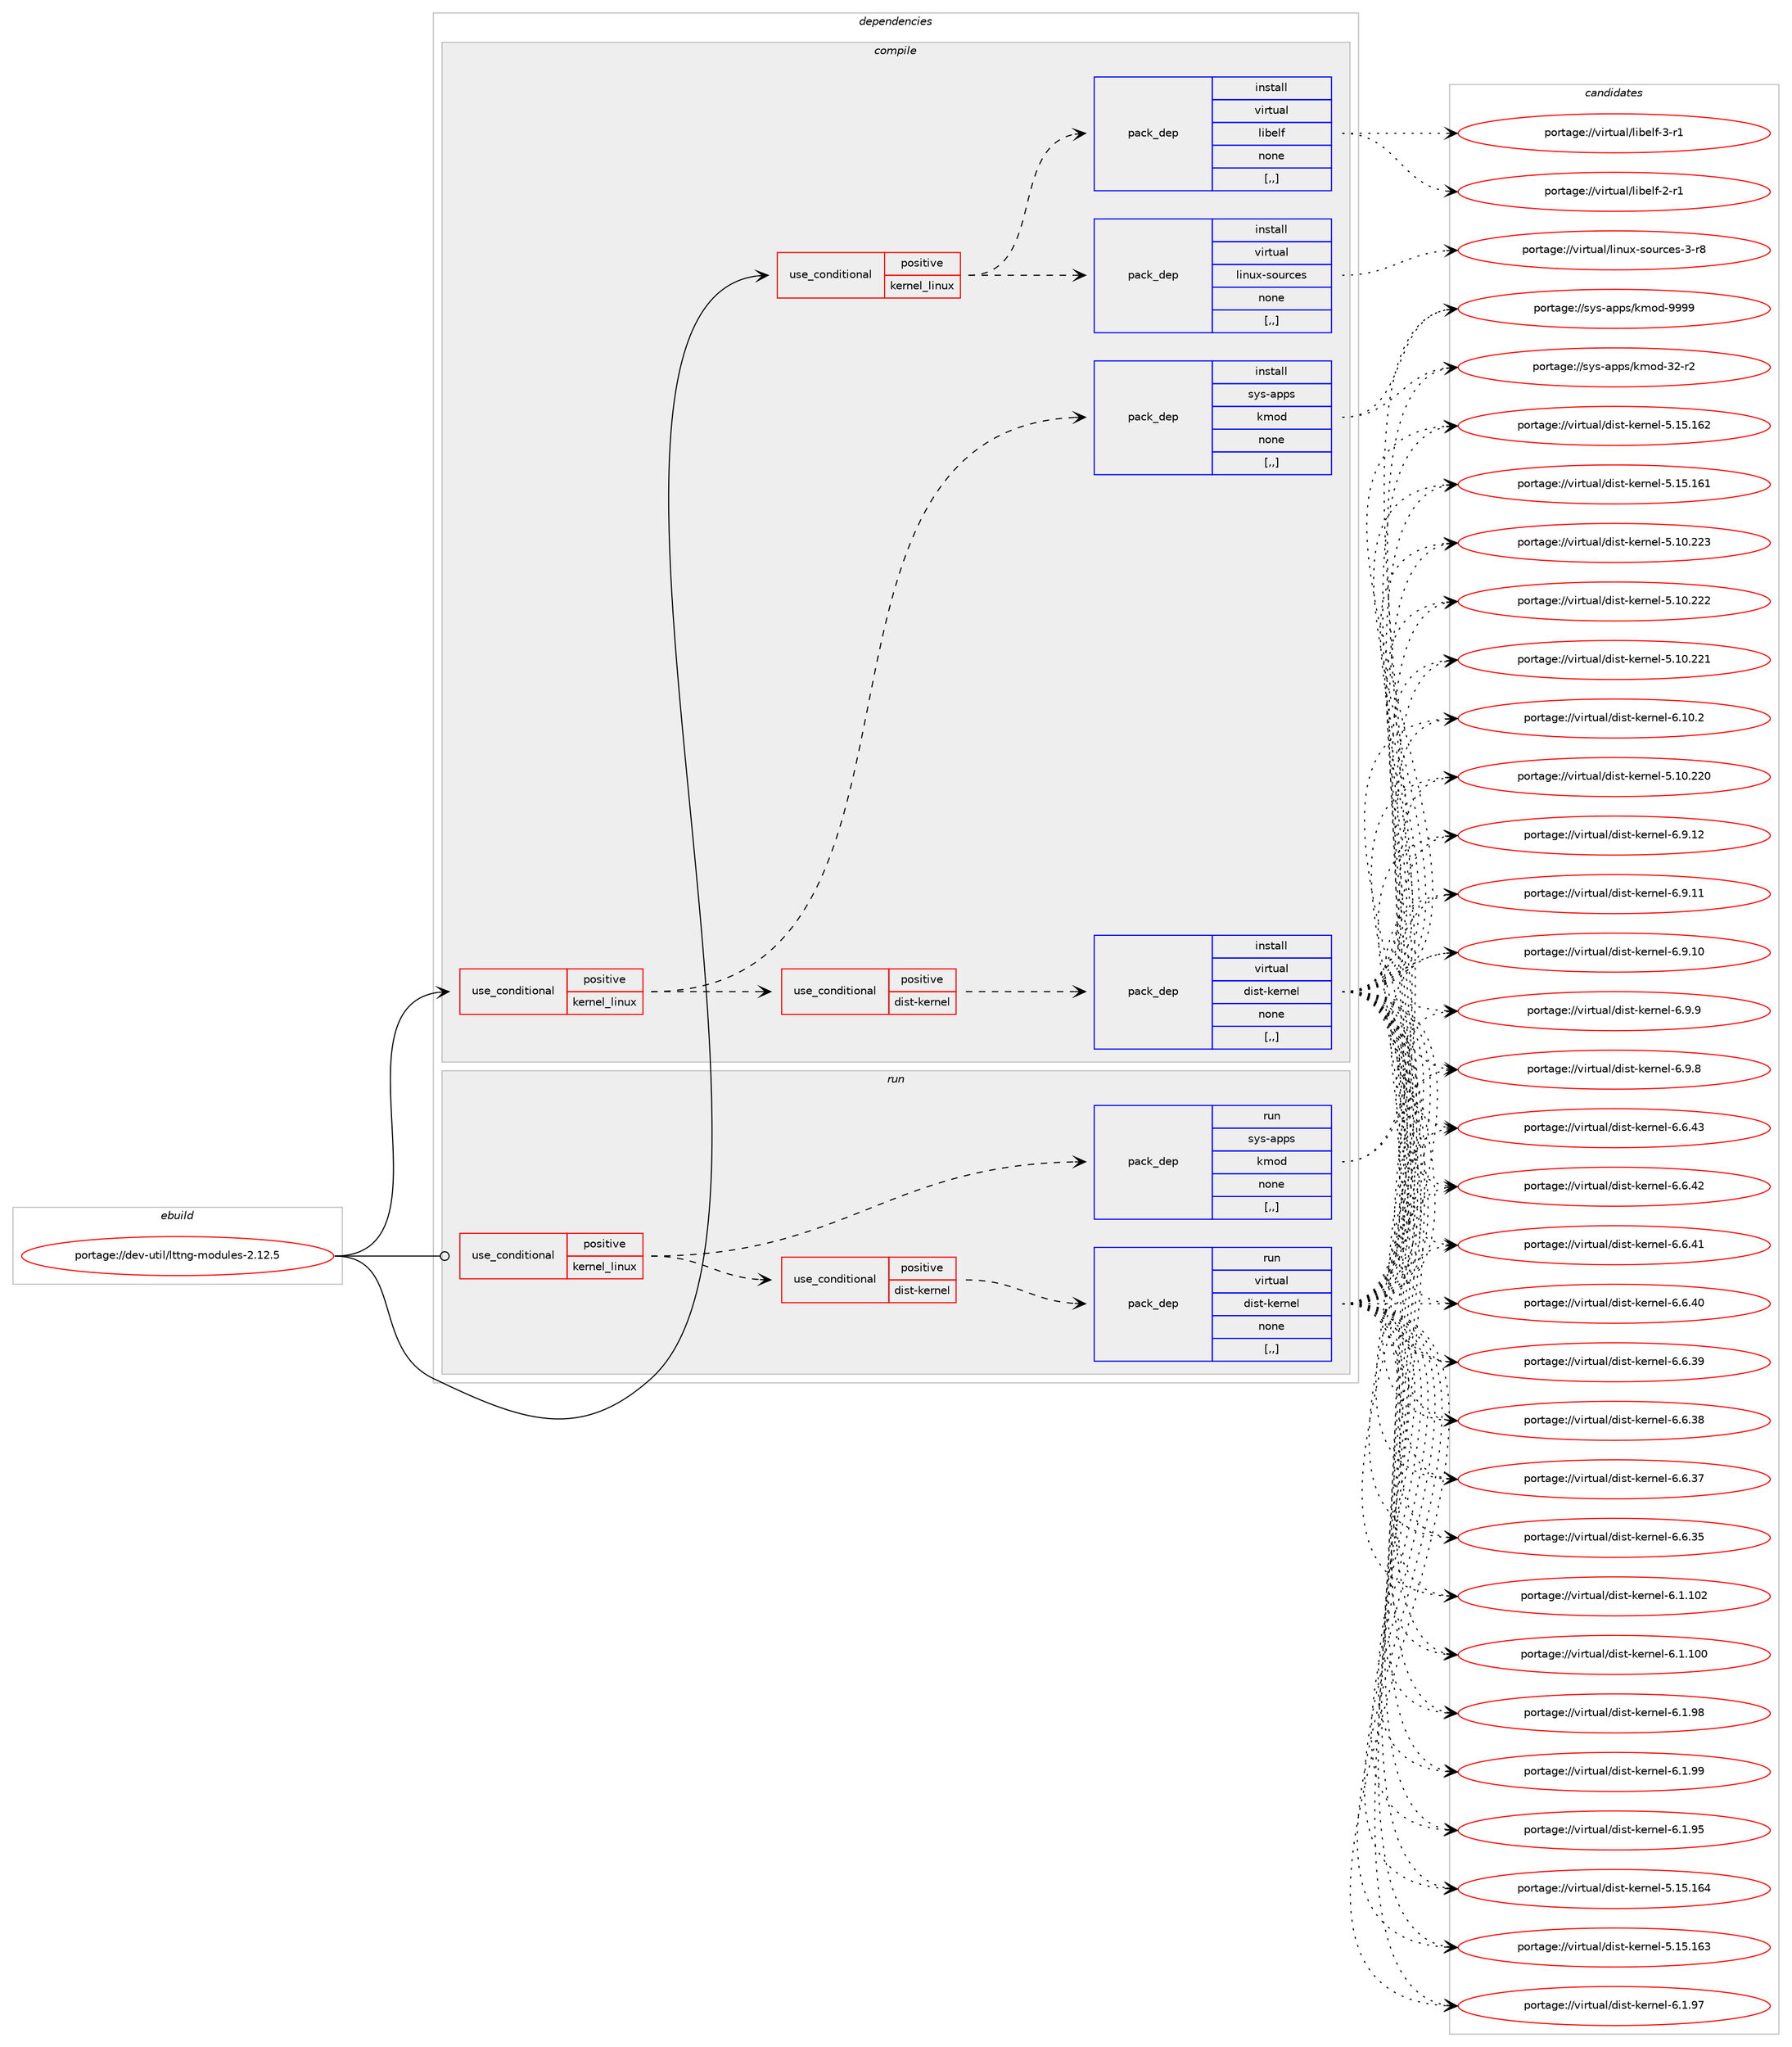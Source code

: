 digraph prolog {

# *************
# Graph options
# *************

newrank=true;
concentrate=true;
compound=true;
graph [rankdir=LR,fontname=Helvetica,fontsize=10,ranksep=1.5];#, ranksep=2.5, nodesep=0.2];
edge  [arrowhead=vee];
node  [fontname=Helvetica,fontsize=10];

# **********
# The ebuild
# **********

subgraph cluster_leftcol {
color=gray;
label=<<i>ebuild</i>>;
id [label="portage://dev-util/lttng-modules-2.12.5", color=red, width=4, href="../dev-util/lttng-modules-2.12.5.svg"];
}

# ****************
# The dependencies
# ****************

subgraph cluster_midcol {
color=gray;
label=<<i>dependencies</i>>;
subgraph cluster_compile {
fillcolor="#eeeeee";
style=filled;
label=<<i>compile</i>>;
subgraph cond60861 {
dependency216504 [label=<<TABLE BORDER="0" CELLBORDER="1" CELLSPACING="0" CELLPADDING="4"><TR><TD ROWSPAN="3" CELLPADDING="10">use_conditional</TD></TR><TR><TD>positive</TD></TR><TR><TD>kernel_linux</TD></TR></TABLE>>, shape=none, color=red];
subgraph pack154210 {
dependency216505 [label=<<TABLE BORDER="0" CELLBORDER="1" CELLSPACING="0" CELLPADDING="4" WIDTH="220"><TR><TD ROWSPAN="6" CELLPADDING="30">pack_dep</TD></TR><TR><TD WIDTH="110">install</TD></TR><TR><TD>sys-apps</TD></TR><TR><TD>kmod</TD></TR><TR><TD>none</TD></TR><TR><TD>[,,]</TD></TR></TABLE>>, shape=none, color=blue];
}
dependency216504:e -> dependency216505:w [weight=20,style="dashed",arrowhead="vee"];
subgraph cond60862 {
dependency216506 [label=<<TABLE BORDER="0" CELLBORDER="1" CELLSPACING="0" CELLPADDING="4"><TR><TD ROWSPAN="3" CELLPADDING="10">use_conditional</TD></TR><TR><TD>positive</TD></TR><TR><TD>dist-kernel</TD></TR></TABLE>>, shape=none, color=red];
subgraph pack154211 {
dependency216507 [label=<<TABLE BORDER="0" CELLBORDER="1" CELLSPACING="0" CELLPADDING="4" WIDTH="220"><TR><TD ROWSPAN="6" CELLPADDING="30">pack_dep</TD></TR><TR><TD WIDTH="110">install</TD></TR><TR><TD>virtual</TD></TR><TR><TD>dist-kernel</TD></TR><TR><TD>none</TD></TR><TR><TD>[,,]</TD></TR></TABLE>>, shape=none, color=blue];
}
dependency216506:e -> dependency216507:w [weight=20,style="dashed",arrowhead="vee"];
}
dependency216504:e -> dependency216506:w [weight=20,style="dashed",arrowhead="vee"];
}
id:e -> dependency216504:w [weight=20,style="solid",arrowhead="vee"];
subgraph cond60863 {
dependency216508 [label=<<TABLE BORDER="0" CELLBORDER="1" CELLSPACING="0" CELLPADDING="4"><TR><TD ROWSPAN="3" CELLPADDING="10">use_conditional</TD></TR><TR><TD>positive</TD></TR><TR><TD>kernel_linux</TD></TR></TABLE>>, shape=none, color=red];
subgraph pack154212 {
dependency216509 [label=<<TABLE BORDER="0" CELLBORDER="1" CELLSPACING="0" CELLPADDING="4" WIDTH="220"><TR><TD ROWSPAN="6" CELLPADDING="30">pack_dep</TD></TR><TR><TD WIDTH="110">install</TD></TR><TR><TD>virtual</TD></TR><TR><TD>linux-sources</TD></TR><TR><TD>none</TD></TR><TR><TD>[,,]</TD></TR></TABLE>>, shape=none, color=blue];
}
dependency216508:e -> dependency216509:w [weight=20,style="dashed",arrowhead="vee"];
subgraph pack154213 {
dependency216510 [label=<<TABLE BORDER="0" CELLBORDER="1" CELLSPACING="0" CELLPADDING="4" WIDTH="220"><TR><TD ROWSPAN="6" CELLPADDING="30">pack_dep</TD></TR><TR><TD WIDTH="110">install</TD></TR><TR><TD>virtual</TD></TR><TR><TD>libelf</TD></TR><TR><TD>none</TD></TR><TR><TD>[,,]</TD></TR></TABLE>>, shape=none, color=blue];
}
dependency216508:e -> dependency216510:w [weight=20,style="dashed",arrowhead="vee"];
}
id:e -> dependency216508:w [weight=20,style="solid",arrowhead="vee"];
}
subgraph cluster_compileandrun {
fillcolor="#eeeeee";
style=filled;
label=<<i>compile and run</i>>;
}
subgraph cluster_run {
fillcolor="#eeeeee";
style=filled;
label=<<i>run</i>>;
subgraph cond60864 {
dependency216511 [label=<<TABLE BORDER="0" CELLBORDER="1" CELLSPACING="0" CELLPADDING="4"><TR><TD ROWSPAN="3" CELLPADDING="10">use_conditional</TD></TR><TR><TD>positive</TD></TR><TR><TD>kernel_linux</TD></TR></TABLE>>, shape=none, color=red];
subgraph pack154214 {
dependency216512 [label=<<TABLE BORDER="0" CELLBORDER="1" CELLSPACING="0" CELLPADDING="4" WIDTH="220"><TR><TD ROWSPAN="6" CELLPADDING="30">pack_dep</TD></TR><TR><TD WIDTH="110">run</TD></TR><TR><TD>sys-apps</TD></TR><TR><TD>kmod</TD></TR><TR><TD>none</TD></TR><TR><TD>[,,]</TD></TR></TABLE>>, shape=none, color=blue];
}
dependency216511:e -> dependency216512:w [weight=20,style="dashed",arrowhead="vee"];
subgraph cond60865 {
dependency216513 [label=<<TABLE BORDER="0" CELLBORDER="1" CELLSPACING="0" CELLPADDING="4"><TR><TD ROWSPAN="3" CELLPADDING="10">use_conditional</TD></TR><TR><TD>positive</TD></TR><TR><TD>dist-kernel</TD></TR></TABLE>>, shape=none, color=red];
subgraph pack154215 {
dependency216514 [label=<<TABLE BORDER="0" CELLBORDER="1" CELLSPACING="0" CELLPADDING="4" WIDTH="220"><TR><TD ROWSPAN="6" CELLPADDING="30">pack_dep</TD></TR><TR><TD WIDTH="110">run</TD></TR><TR><TD>virtual</TD></TR><TR><TD>dist-kernel</TD></TR><TR><TD>none</TD></TR><TR><TD>[,,]</TD></TR></TABLE>>, shape=none, color=blue];
}
dependency216513:e -> dependency216514:w [weight=20,style="dashed",arrowhead="vee"];
}
dependency216511:e -> dependency216513:w [weight=20,style="dashed",arrowhead="vee"];
}
id:e -> dependency216511:w [weight=20,style="solid",arrowhead="odot"];
}
}

# **************
# The candidates
# **************

subgraph cluster_choices {
rank=same;
color=gray;
label=<<i>candidates</i>>;

subgraph choice154210 {
color=black;
nodesep=1;
choice1151211154597112112115471071091111004557575757 [label="portage://sys-apps/kmod-9999", color=red, width=4,href="../sys-apps/kmod-9999.svg"];
choice1151211154597112112115471071091111004551504511450 [label="portage://sys-apps/kmod-32-r2", color=red, width=4,href="../sys-apps/kmod-32-r2.svg"];
dependency216505:e -> choice1151211154597112112115471071091111004557575757:w [style=dotted,weight="100"];
dependency216505:e -> choice1151211154597112112115471071091111004551504511450:w [style=dotted,weight="100"];
}
subgraph choice154211 {
color=black;
nodesep=1;
choice11810511411611797108471001051151164510710111411010110845544649484650 [label="portage://virtual/dist-kernel-6.10.2", color=red, width=4,href="../virtual/dist-kernel-6.10.2.svg"];
choice11810511411611797108471001051151164510710111411010110845544657464950 [label="portage://virtual/dist-kernel-6.9.12", color=red, width=4,href="../virtual/dist-kernel-6.9.12.svg"];
choice11810511411611797108471001051151164510710111411010110845544657464949 [label="portage://virtual/dist-kernel-6.9.11", color=red, width=4,href="../virtual/dist-kernel-6.9.11.svg"];
choice11810511411611797108471001051151164510710111411010110845544657464948 [label="portage://virtual/dist-kernel-6.9.10", color=red, width=4,href="../virtual/dist-kernel-6.9.10.svg"];
choice118105114116117971084710010511511645107101114110101108455446574657 [label="portage://virtual/dist-kernel-6.9.9", color=red, width=4,href="../virtual/dist-kernel-6.9.9.svg"];
choice118105114116117971084710010511511645107101114110101108455446574656 [label="portage://virtual/dist-kernel-6.9.8", color=red, width=4,href="../virtual/dist-kernel-6.9.8.svg"];
choice11810511411611797108471001051151164510710111411010110845544654465251 [label="portage://virtual/dist-kernel-6.6.43", color=red, width=4,href="../virtual/dist-kernel-6.6.43.svg"];
choice11810511411611797108471001051151164510710111411010110845544654465250 [label="portage://virtual/dist-kernel-6.6.42", color=red, width=4,href="../virtual/dist-kernel-6.6.42.svg"];
choice11810511411611797108471001051151164510710111411010110845544654465249 [label="portage://virtual/dist-kernel-6.6.41", color=red, width=4,href="../virtual/dist-kernel-6.6.41.svg"];
choice11810511411611797108471001051151164510710111411010110845544654465248 [label="portage://virtual/dist-kernel-6.6.40", color=red, width=4,href="../virtual/dist-kernel-6.6.40.svg"];
choice11810511411611797108471001051151164510710111411010110845544654465157 [label="portage://virtual/dist-kernel-6.6.39", color=red, width=4,href="../virtual/dist-kernel-6.6.39.svg"];
choice11810511411611797108471001051151164510710111411010110845544654465156 [label="portage://virtual/dist-kernel-6.6.38", color=red, width=4,href="../virtual/dist-kernel-6.6.38.svg"];
choice11810511411611797108471001051151164510710111411010110845544654465155 [label="portage://virtual/dist-kernel-6.6.37", color=red, width=4,href="../virtual/dist-kernel-6.6.37.svg"];
choice11810511411611797108471001051151164510710111411010110845544654465153 [label="portage://virtual/dist-kernel-6.6.35", color=red, width=4,href="../virtual/dist-kernel-6.6.35.svg"];
choice1181051141161179710847100105115116451071011141101011084554464946494850 [label="portage://virtual/dist-kernel-6.1.102", color=red, width=4,href="../virtual/dist-kernel-6.1.102.svg"];
choice1181051141161179710847100105115116451071011141101011084554464946494848 [label="portage://virtual/dist-kernel-6.1.100", color=red, width=4,href="../virtual/dist-kernel-6.1.100.svg"];
choice11810511411611797108471001051151164510710111411010110845544649465757 [label="portage://virtual/dist-kernel-6.1.99", color=red, width=4,href="../virtual/dist-kernel-6.1.99.svg"];
choice11810511411611797108471001051151164510710111411010110845544649465756 [label="portage://virtual/dist-kernel-6.1.98", color=red, width=4,href="../virtual/dist-kernel-6.1.98.svg"];
choice11810511411611797108471001051151164510710111411010110845544649465755 [label="portage://virtual/dist-kernel-6.1.97", color=red, width=4,href="../virtual/dist-kernel-6.1.97.svg"];
choice11810511411611797108471001051151164510710111411010110845544649465753 [label="portage://virtual/dist-kernel-6.1.95", color=red, width=4,href="../virtual/dist-kernel-6.1.95.svg"];
choice118105114116117971084710010511511645107101114110101108455346495346495452 [label="portage://virtual/dist-kernel-5.15.164", color=red, width=4,href="../virtual/dist-kernel-5.15.164.svg"];
choice118105114116117971084710010511511645107101114110101108455346495346495451 [label="portage://virtual/dist-kernel-5.15.163", color=red, width=4,href="../virtual/dist-kernel-5.15.163.svg"];
choice118105114116117971084710010511511645107101114110101108455346495346495450 [label="portage://virtual/dist-kernel-5.15.162", color=red, width=4,href="../virtual/dist-kernel-5.15.162.svg"];
choice118105114116117971084710010511511645107101114110101108455346495346495449 [label="portage://virtual/dist-kernel-5.15.161", color=red, width=4,href="../virtual/dist-kernel-5.15.161.svg"];
choice118105114116117971084710010511511645107101114110101108455346494846505051 [label="portage://virtual/dist-kernel-5.10.223", color=red, width=4,href="../virtual/dist-kernel-5.10.223.svg"];
choice118105114116117971084710010511511645107101114110101108455346494846505050 [label="portage://virtual/dist-kernel-5.10.222", color=red, width=4,href="../virtual/dist-kernel-5.10.222.svg"];
choice118105114116117971084710010511511645107101114110101108455346494846505049 [label="portage://virtual/dist-kernel-5.10.221", color=red, width=4,href="../virtual/dist-kernel-5.10.221.svg"];
choice118105114116117971084710010511511645107101114110101108455346494846505048 [label="portage://virtual/dist-kernel-5.10.220", color=red, width=4,href="../virtual/dist-kernel-5.10.220.svg"];
dependency216507:e -> choice11810511411611797108471001051151164510710111411010110845544649484650:w [style=dotted,weight="100"];
dependency216507:e -> choice11810511411611797108471001051151164510710111411010110845544657464950:w [style=dotted,weight="100"];
dependency216507:e -> choice11810511411611797108471001051151164510710111411010110845544657464949:w [style=dotted,weight="100"];
dependency216507:e -> choice11810511411611797108471001051151164510710111411010110845544657464948:w [style=dotted,weight="100"];
dependency216507:e -> choice118105114116117971084710010511511645107101114110101108455446574657:w [style=dotted,weight="100"];
dependency216507:e -> choice118105114116117971084710010511511645107101114110101108455446574656:w [style=dotted,weight="100"];
dependency216507:e -> choice11810511411611797108471001051151164510710111411010110845544654465251:w [style=dotted,weight="100"];
dependency216507:e -> choice11810511411611797108471001051151164510710111411010110845544654465250:w [style=dotted,weight="100"];
dependency216507:e -> choice11810511411611797108471001051151164510710111411010110845544654465249:w [style=dotted,weight="100"];
dependency216507:e -> choice11810511411611797108471001051151164510710111411010110845544654465248:w [style=dotted,weight="100"];
dependency216507:e -> choice11810511411611797108471001051151164510710111411010110845544654465157:w [style=dotted,weight="100"];
dependency216507:e -> choice11810511411611797108471001051151164510710111411010110845544654465156:w [style=dotted,weight="100"];
dependency216507:e -> choice11810511411611797108471001051151164510710111411010110845544654465155:w [style=dotted,weight="100"];
dependency216507:e -> choice11810511411611797108471001051151164510710111411010110845544654465153:w [style=dotted,weight="100"];
dependency216507:e -> choice1181051141161179710847100105115116451071011141101011084554464946494850:w [style=dotted,weight="100"];
dependency216507:e -> choice1181051141161179710847100105115116451071011141101011084554464946494848:w [style=dotted,weight="100"];
dependency216507:e -> choice11810511411611797108471001051151164510710111411010110845544649465757:w [style=dotted,weight="100"];
dependency216507:e -> choice11810511411611797108471001051151164510710111411010110845544649465756:w [style=dotted,weight="100"];
dependency216507:e -> choice11810511411611797108471001051151164510710111411010110845544649465755:w [style=dotted,weight="100"];
dependency216507:e -> choice11810511411611797108471001051151164510710111411010110845544649465753:w [style=dotted,weight="100"];
dependency216507:e -> choice118105114116117971084710010511511645107101114110101108455346495346495452:w [style=dotted,weight="100"];
dependency216507:e -> choice118105114116117971084710010511511645107101114110101108455346495346495451:w [style=dotted,weight="100"];
dependency216507:e -> choice118105114116117971084710010511511645107101114110101108455346495346495450:w [style=dotted,weight="100"];
dependency216507:e -> choice118105114116117971084710010511511645107101114110101108455346495346495449:w [style=dotted,weight="100"];
dependency216507:e -> choice118105114116117971084710010511511645107101114110101108455346494846505051:w [style=dotted,weight="100"];
dependency216507:e -> choice118105114116117971084710010511511645107101114110101108455346494846505050:w [style=dotted,weight="100"];
dependency216507:e -> choice118105114116117971084710010511511645107101114110101108455346494846505049:w [style=dotted,weight="100"];
dependency216507:e -> choice118105114116117971084710010511511645107101114110101108455346494846505048:w [style=dotted,weight="100"];
}
subgraph choice154212 {
color=black;
nodesep=1;
choice1181051141161179710847108105110117120451151111171149910111545514511456 [label="portage://virtual/linux-sources-3-r8", color=red, width=4,href="../virtual/linux-sources-3-r8.svg"];
dependency216509:e -> choice1181051141161179710847108105110117120451151111171149910111545514511456:w [style=dotted,weight="100"];
}
subgraph choice154213 {
color=black;
nodesep=1;
choice11810511411611797108471081059810110810245514511449 [label="portage://virtual/libelf-3-r1", color=red, width=4,href="../virtual/libelf-3-r1.svg"];
choice11810511411611797108471081059810110810245504511449 [label="portage://virtual/libelf-2-r1", color=red, width=4,href="../virtual/libelf-2-r1.svg"];
dependency216510:e -> choice11810511411611797108471081059810110810245514511449:w [style=dotted,weight="100"];
dependency216510:e -> choice11810511411611797108471081059810110810245504511449:w [style=dotted,weight="100"];
}
subgraph choice154214 {
color=black;
nodesep=1;
choice1151211154597112112115471071091111004557575757 [label="portage://sys-apps/kmod-9999", color=red, width=4,href="../sys-apps/kmod-9999.svg"];
choice1151211154597112112115471071091111004551504511450 [label="portage://sys-apps/kmod-32-r2", color=red, width=4,href="../sys-apps/kmod-32-r2.svg"];
dependency216512:e -> choice1151211154597112112115471071091111004557575757:w [style=dotted,weight="100"];
dependency216512:e -> choice1151211154597112112115471071091111004551504511450:w [style=dotted,weight="100"];
}
subgraph choice154215 {
color=black;
nodesep=1;
choice11810511411611797108471001051151164510710111411010110845544649484650 [label="portage://virtual/dist-kernel-6.10.2", color=red, width=4,href="../virtual/dist-kernel-6.10.2.svg"];
choice11810511411611797108471001051151164510710111411010110845544657464950 [label="portage://virtual/dist-kernel-6.9.12", color=red, width=4,href="../virtual/dist-kernel-6.9.12.svg"];
choice11810511411611797108471001051151164510710111411010110845544657464949 [label="portage://virtual/dist-kernel-6.9.11", color=red, width=4,href="../virtual/dist-kernel-6.9.11.svg"];
choice11810511411611797108471001051151164510710111411010110845544657464948 [label="portage://virtual/dist-kernel-6.9.10", color=red, width=4,href="../virtual/dist-kernel-6.9.10.svg"];
choice118105114116117971084710010511511645107101114110101108455446574657 [label="portage://virtual/dist-kernel-6.9.9", color=red, width=4,href="../virtual/dist-kernel-6.9.9.svg"];
choice118105114116117971084710010511511645107101114110101108455446574656 [label="portage://virtual/dist-kernel-6.9.8", color=red, width=4,href="../virtual/dist-kernel-6.9.8.svg"];
choice11810511411611797108471001051151164510710111411010110845544654465251 [label="portage://virtual/dist-kernel-6.6.43", color=red, width=4,href="../virtual/dist-kernel-6.6.43.svg"];
choice11810511411611797108471001051151164510710111411010110845544654465250 [label="portage://virtual/dist-kernel-6.6.42", color=red, width=4,href="../virtual/dist-kernel-6.6.42.svg"];
choice11810511411611797108471001051151164510710111411010110845544654465249 [label="portage://virtual/dist-kernel-6.6.41", color=red, width=4,href="../virtual/dist-kernel-6.6.41.svg"];
choice11810511411611797108471001051151164510710111411010110845544654465248 [label="portage://virtual/dist-kernel-6.6.40", color=red, width=4,href="../virtual/dist-kernel-6.6.40.svg"];
choice11810511411611797108471001051151164510710111411010110845544654465157 [label="portage://virtual/dist-kernel-6.6.39", color=red, width=4,href="../virtual/dist-kernel-6.6.39.svg"];
choice11810511411611797108471001051151164510710111411010110845544654465156 [label="portage://virtual/dist-kernel-6.6.38", color=red, width=4,href="../virtual/dist-kernel-6.6.38.svg"];
choice11810511411611797108471001051151164510710111411010110845544654465155 [label="portage://virtual/dist-kernel-6.6.37", color=red, width=4,href="../virtual/dist-kernel-6.6.37.svg"];
choice11810511411611797108471001051151164510710111411010110845544654465153 [label="portage://virtual/dist-kernel-6.6.35", color=red, width=4,href="../virtual/dist-kernel-6.6.35.svg"];
choice1181051141161179710847100105115116451071011141101011084554464946494850 [label="portage://virtual/dist-kernel-6.1.102", color=red, width=4,href="../virtual/dist-kernel-6.1.102.svg"];
choice1181051141161179710847100105115116451071011141101011084554464946494848 [label="portage://virtual/dist-kernel-6.1.100", color=red, width=4,href="../virtual/dist-kernel-6.1.100.svg"];
choice11810511411611797108471001051151164510710111411010110845544649465757 [label="portage://virtual/dist-kernel-6.1.99", color=red, width=4,href="../virtual/dist-kernel-6.1.99.svg"];
choice11810511411611797108471001051151164510710111411010110845544649465756 [label="portage://virtual/dist-kernel-6.1.98", color=red, width=4,href="../virtual/dist-kernel-6.1.98.svg"];
choice11810511411611797108471001051151164510710111411010110845544649465755 [label="portage://virtual/dist-kernel-6.1.97", color=red, width=4,href="../virtual/dist-kernel-6.1.97.svg"];
choice11810511411611797108471001051151164510710111411010110845544649465753 [label="portage://virtual/dist-kernel-6.1.95", color=red, width=4,href="../virtual/dist-kernel-6.1.95.svg"];
choice118105114116117971084710010511511645107101114110101108455346495346495452 [label="portage://virtual/dist-kernel-5.15.164", color=red, width=4,href="../virtual/dist-kernel-5.15.164.svg"];
choice118105114116117971084710010511511645107101114110101108455346495346495451 [label="portage://virtual/dist-kernel-5.15.163", color=red, width=4,href="../virtual/dist-kernel-5.15.163.svg"];
choice118105114116117971084710010511511645107101114110101108455346495346495450 [label="portage://virtual/dist-kernel-5.15.162", color=red, width=4,href="../virtual/dist-kernel-5.15.162.svg"];
choice118105114116117971084710010511511645107101114110101108455346495346495449 [label="portage://virtual/dist-kernel-5.15.161", color=red, width=4,href="../virtual/dist-kernel-5.15.161.svg"];
choice118105114116117971084710010511511645107101114110101108455346494846505051 [label="portage://virtual/dist-kernel-5.10.223", color=red, width=4,href="../virtual/dist-kernel-5.10.223.svg"];
choice118105114116117971084710010511511645107101114110101108455346494846505050 [label="portage://virtual/dist-kernel-5.10.222", color=red, width=4,href="../virtual/dist-kernel-5.10.222.svg"];
choice118105114116117971084710010511511645107101114110101108455346494846505049 [label="portage://virtual/dist-kernel-5.10.221", color=red, width=4,href="../virtual/dist-kernel-5.10.221.svg"];
choice118105114116117971084710010511511645107101114110101108455346494846505048 [label="portage://virtual/dist-kernel-5.10.220", color=red, width=4,href="../virtual/dist-kernel-5.10.220.svg"];
dependency216514:e -> choice11810511411611797108471001051151164510710111411010110845544649484650:w [style=dotted,weight="100"];
dependency216514:e -> choice11810511411611797108471001051151164510710111411010110845544657464950:w [style=dotted,weight="100"];
dependency216514:e -> choice11810511411611797108471001051151164510710111411010110845544657464949:w [style=dotted,weight="100"];
dependency216514:e -> choice11810511411611797108471001051151164510710111411010110845544657464948:w [style=dotted,weight="100"];
dependency216514:e -> choice118105114116117971084710010511511645107101114110101108455446574657:w [style=dotted,weight="100"];
dependency216514:e -> choice118105114116117971084710010511511645107101114110101108455446574656:w [style=dotted,weight="100"];
dependency216514:e -> choice11810511411611797108471001051151164510710111411010110845544654465251:w [style=dotted,weight="100"];
dependency216514:e -> choice11810511411611797108471001051151164510710111411010110845544654465250:w [style=dotted,weight="100"];
dependency216514:e -> choice11810511411611797108471001051151164510710111411010110845544654465249:w [style=dotted,weight="100"];
dependency216514:e -> choice11810511411611797108471001051151164510710111411010110845544654465248:w [style=dotted,weight="100"];
dependency216514:e -> choice11810511411611797108471001051151164510710111411010110845544654465157:w [style=dotted,weight="100"];
dependency216514:e -> choice11810511411611797108471001051151164510710111411010110845544654465156:w [style=dotted,weight="100"];
dependency216514:e -> choice11810511411611797108471001051151164510710111411010110845544654465155:w [style=dotted,weight="100"];
dependency216514:e -> choice11810511411611797108471001051151164510710111411010110845544654465153:w [style=dotted,weight="100"];
dependency216514:e -> choice1181051141161179710847100105115116451071011141101011084554464946494850:w [style=dotted,weight="100"];
dependency216514:e -> choice1181051141161179710847100105115116451071011141101011084554464946494848:w [style=dotted,weight="100"];
dependency216514:e -> choice11810511411611797108471001051151164510710111411010110845544649465757:w [style=dotted,weight="100"];
dependency216514:e -> choice11810511411611797108471001051151164510710111411010110845544649465756:w [style=dotted,weight="100"];
dependency216514:e -> choice11810511411611797108471001051151164510710111411010110845544649465755:w [style=dotted,weight="100"];
dependency216514:e -> choice11810511411611797108471001051151164510710111411010110845544649465753:w [style=dotted,weight="100"];
dependency216514:e -> choice118105114116117971084710010511511645107101114110101108455346495346495452:w [style=dotted,weight="100"];
dependency216514:e -> choice118105114116117971084710010511511645107101114110101108455346495346495451:w [style=dotted,weight="100"];
dependency216514:e -> choice118105114116117971084710010511511645107101114110101108455346495346495450:w [style=dotted,weight="100"];
dependency216514:e -> choice118105114116117971084710010511511645107101114110101108455346495346495449:w [style=dotted,weight="100"];
dependency216514:e -> choice118105114116117971084710010511511645107101114110101108455346494846505051:w [style=dotted,weight="100"];
dependency216514:e -> choice118105114116117971084710010511511645107101114110101108455346494846505050:w [style=dotted,weight="100"];
dependency216514:e -> choice118105114116117971084710010511511645107101114110101108455346494846505049:w [style=dotted,weight="100"];
dependency216514:e -> choice118105114116117971084710010511511645107101114110101108455346494846505048:w [style=dotted,weight="100"];
}
}

}
